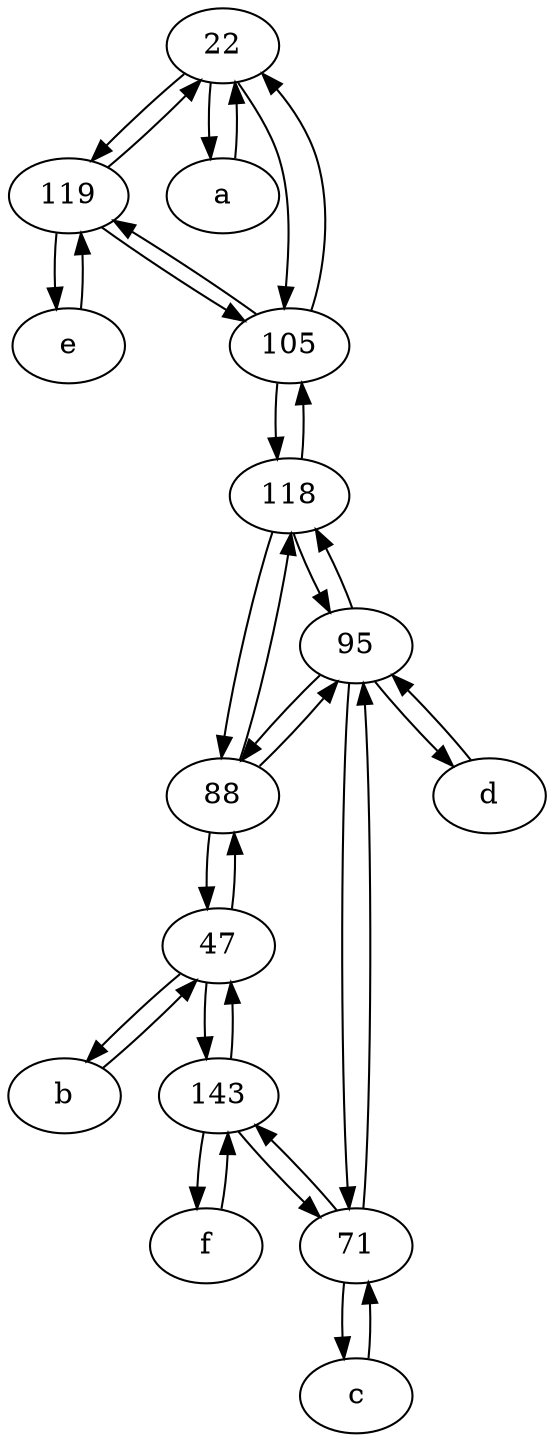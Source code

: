 digraph  {
	22;
	47;
	119;
	95;
	e [pos="30,50!"];
	f [pos="15,45!"];
	88;
	71;
	118;
	c [pos="20,10!"];
	d [pos="20,30!"];
	b [pos="50,20!"];
	143;
	a [pos="40,10!"];
	105;
	22 -> 119;
	119 -> 22;
	b -> 47;
	95 -> 88;
	71 -> 143;
	88 -> 47;
	47 -> 88;
	d -> 95;
	119 -> e;
	118 -> 95;
	119 -> 105;
	105 -> 119;
	95 -> 118;
	95 -> d;
	95 -> 71;
	105 -> 118;
	47 -> 143;
	22 -> a;
	143 -> 71;
	a -> 22;
	88 -> 118;
	118 -> 105;
	71 -> c;
	f -> 143;
	143 -> 47;
	22 -> 105;
	88 -> 95;
	105 -> 22;
	c -> 71;
	71 -> 95;
	47 -> b;
	143 -> f;
	e -> 119;
	118 -> 88;

	}